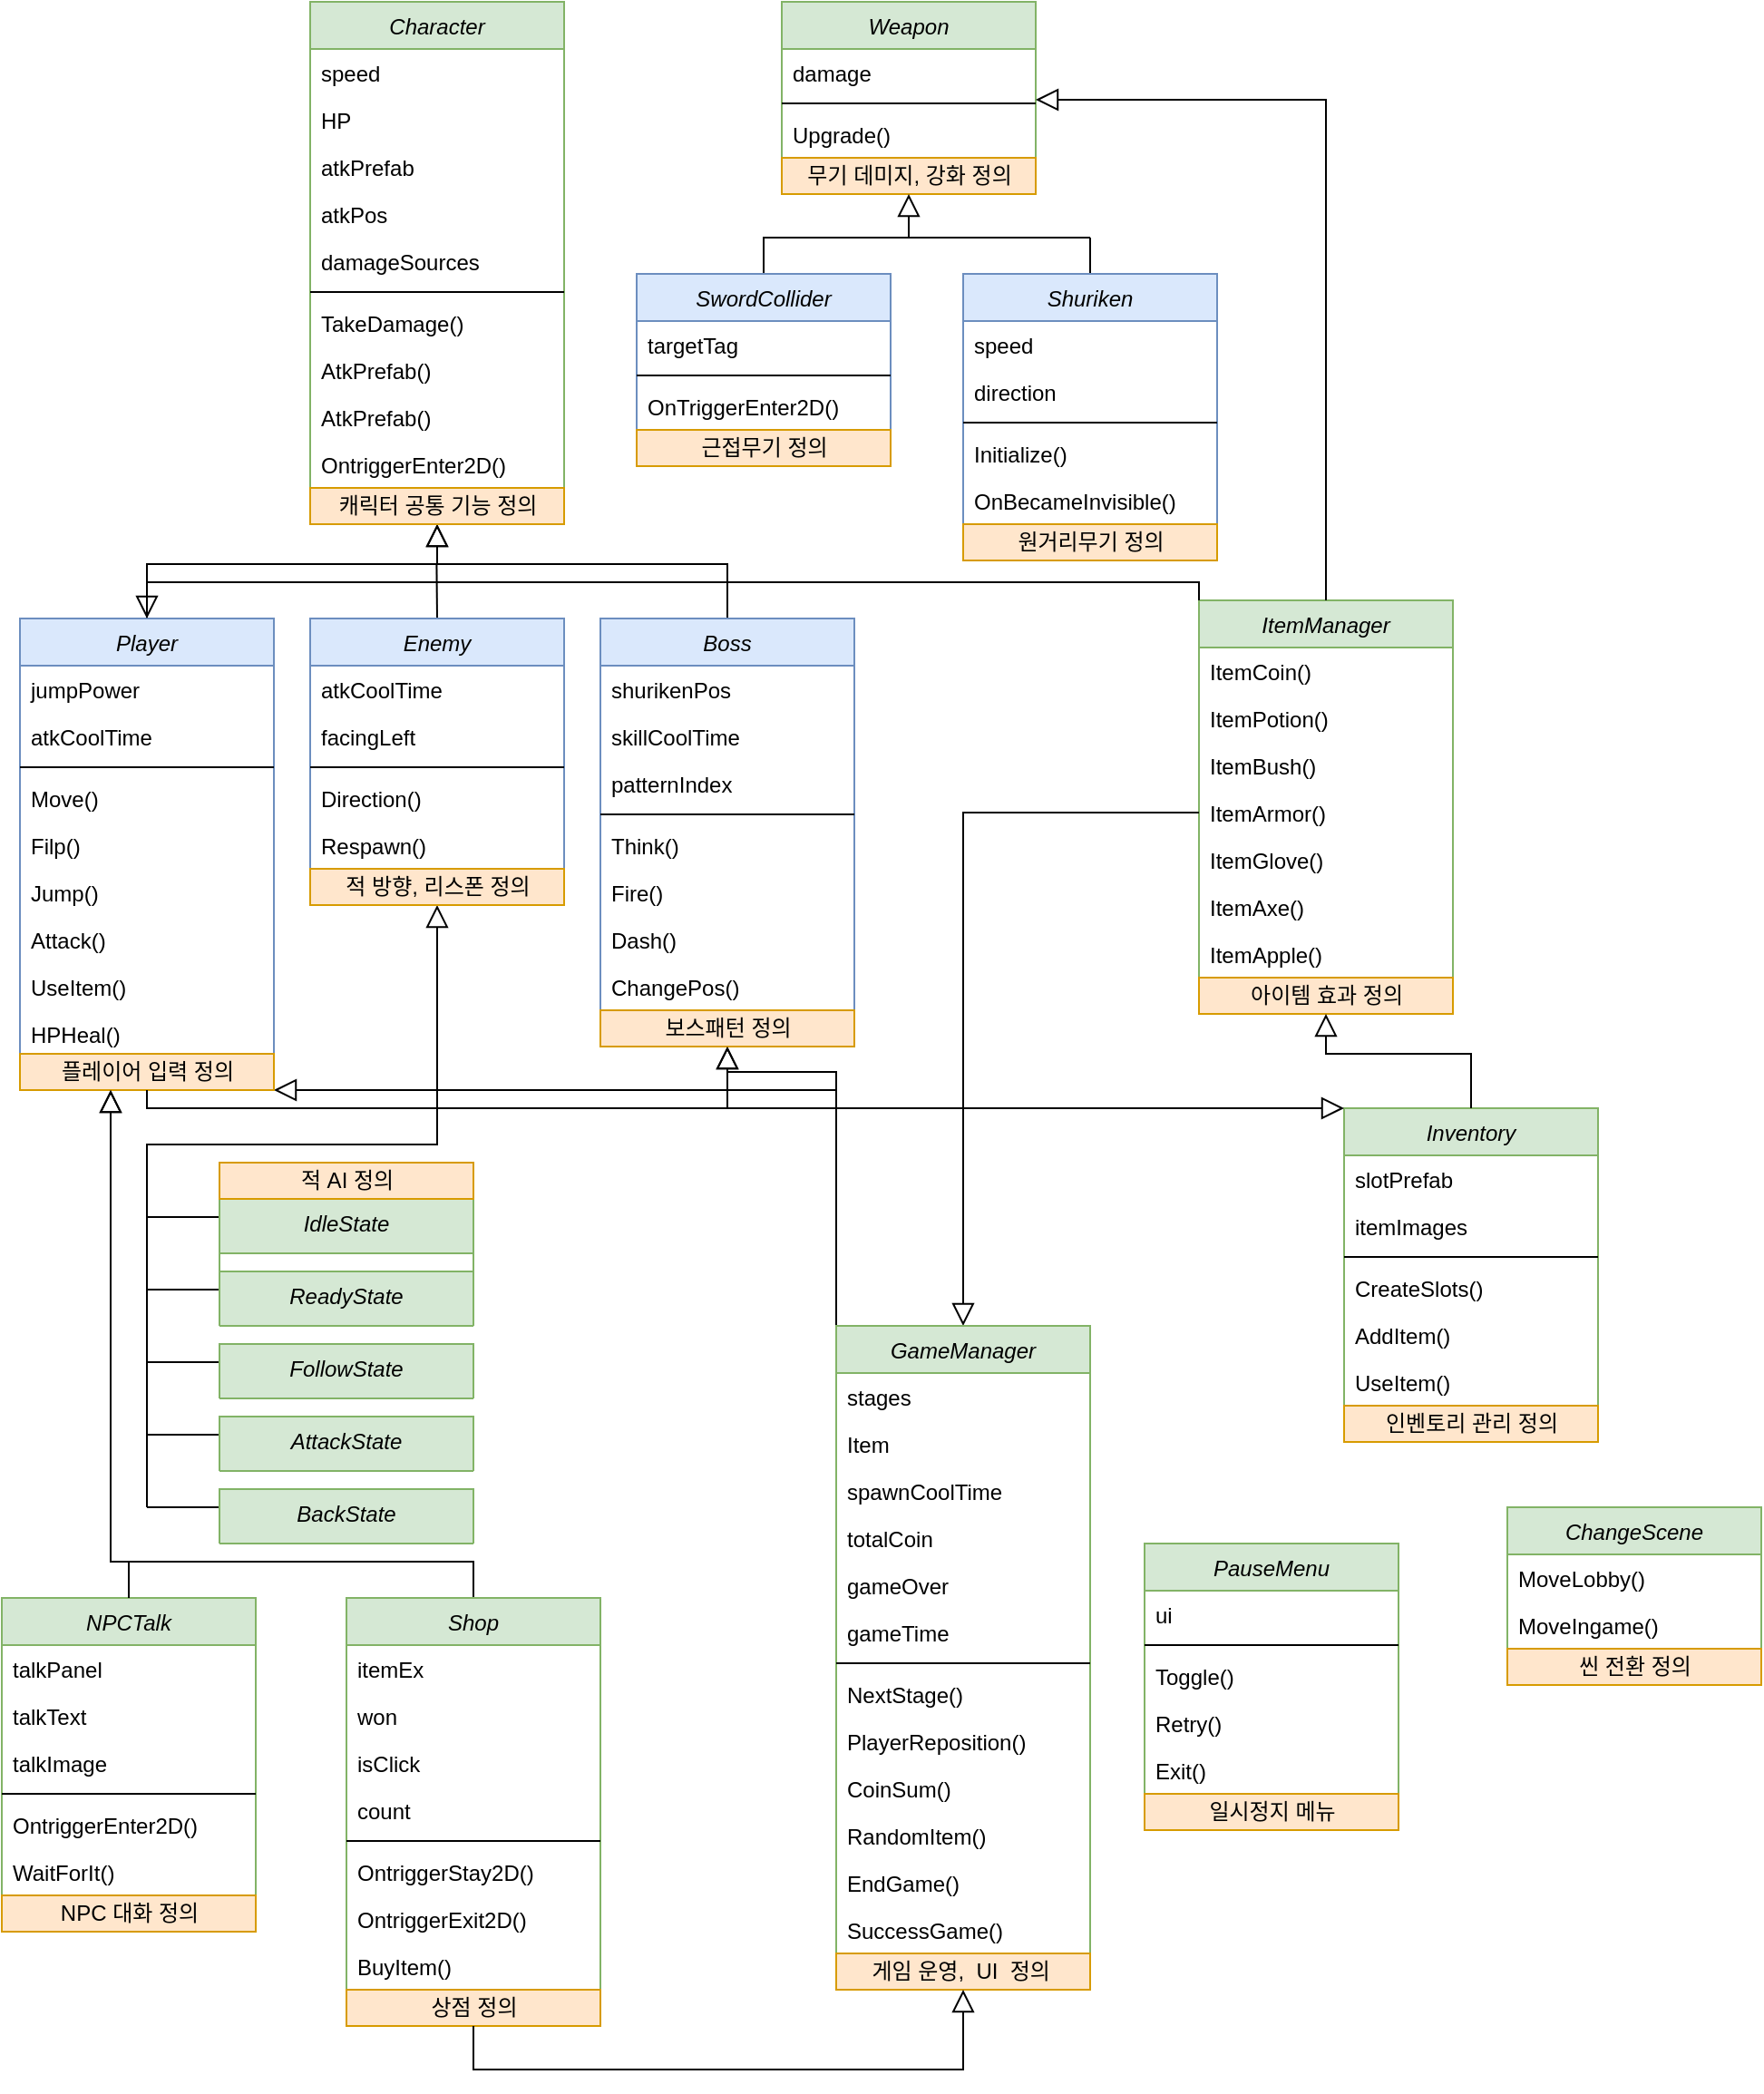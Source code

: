<mxfile version="13.7.5" type="github">
  <diagram id="C5RBs43oDa-KdzZeNtuy" name="Page-1">
    <mxGraphModel dx="1244" dy="904" grid="1" gridSize="10" guides="1" tooltips="1" connect="1" arrows="1" fold="1" page="1" pageScale="1" pageWidth="827" pageHeight="1169" math="0" shadow="0">
      <root>
        <mxCell id="WIyWlLk6GJQsqaUBKTNV-0" />
        <mxCell id="WIyWlLk6GJQsqaUBKTNV-1" parent="WIyWlLk6GJQsqaUBKTNV-0" />
        <mxCell id="zkfFHV4jXpPFQw0GAbJ--12" value="" style="endArrow=block;endSize=10;endFill=0;shadow=0;strokeWidth=1;rounded=0;edgeStyle=elbowEdgeStyle;elbow=vertical;exitX=0.5;exitY=0;exitDx=0;exitDy=0;" parent="WIyWlLk6GJQsqaUBKTNV-1" target="zkfFHV4jXpPFQw0GAbJ--0" edge="1" source="PFJ9T_EB_zuAljZQqSJn-19">
          <mxGeometry width="160" relative="1" as="geometry">
            <mxPoint x="110" y="350" as="sourcePoint" />
            <mxPoint x="200" y="203" as="targetPoint" />
            <Array as="points">
              <mxPoint x="110" y="320" />
              <mxPoint x="120" y="320" />
              <mxPoint x="130" y="320" />
              <mxPoint x="125" y="320" />
              <mxPoint x="125" y="330" />
              <mxPoint x="120" y="320" />
              <mxPoint x="285" y="320" />
              <mxPoint x="285" y="310" />
              <mxPoint x="300" y="320" />
            </Array>
          </mxGeometry>
        </mxCell>
        <mxCell id="zkfFHV4jXpPFQw0GAbJ--16" value="" style="endArrow=block;endSize=10;endFill=0;shadow=0;strokeWidth=1;rounded=0;edgeStyle=elbowEdgeStyle;elbow=vertical;exitX=0.5;exitY=0;exitDx=0;exitDy=0;" parent="WIyWlLk6GJQsqaUBKTNV-1" target="zkfFHV4jXpPFQw0GAbJ--0" edge="1" source="PFJ9T_EB_zuAljZQqSJn-33">
          <mxGeometry width="160" relative="1" as="geometry">
            <mxPoint x="451" y="350" as="sourcePoint" />
            <mxPoint x="310" y="271" as="targetPoint" />
            <Array as="points">
              <mxPoint x="370" y="320" />
              <mxPoint x="430" y="340" />
              <mxPoint x="430" y="310" />
              <mxPoint x="400" y="330" />
              <mxPoint x="450" y="320" />
              <mxPoint x="450" y="320" />
              <mxPoint x="450" y="320" />
              <mxPoint x="460" y="320" />
              <mxPoint x="460" y="320" />
              <mxPoint x="440" y="320" />
              <mxPoint x="440" y="320" />
              <mxPoint x="420" y="320" />
              <mxPoint x="500" y="320" />
              <mxPoint x="500" y="320" />
              <mxPoint x="410" y="320" />
              <mxPoint x="500" y="320" />
              <mxPoint x="470" y="320" />
              <mxPoint x="430" y="320" />
              <mxPoint x="463" y="320" />
            </Array>
          </mxGeometry>
        </mxCell>
        <mxCell id="PFJ9T_EB_zuAljZQqSJn-32" value="" style="endArrow=none;html=1;" parent="WIyWlLk6GJQsqaUBKTNV-1" edge="1">
          <mxGeometry width="50" height="50" relative="1" as="geometry">
            <mxPoint x="280" y="350" as="sourcePoint" />
            <mxPoint x="279.71" y="320" as="targetPoint" />
          </mxGeometry>
        </mxCell>
        <mxCell id="zkfFHV4jXpPFQw0GAbJ--0" value="Character" style="swimlane;fontStyle=2;align=center;verticalAlign=top;childLayout=stackLayout;horizontal=1;startSize=26;horizontalStack=0;resizeParent=1;resizeLast=0;collapsible=1;marginBottom=0;rounded=0;shadow=0;strokeWidth=1;fillColor=#d5e8d4;strokeColor=#82b366;" parent="WIyWlLk6GJQsqaUBKTNV-1" vertex="1">
          <mxGeometry x="210" y="10" width="140" height="288" as="geometry">
            <mxRectangle x="230" y="140" width="160" height="26" as="alternateBounds" />
          </mxGeometry>
        </mxCell>
        <mxCell id="zkfFHV4jXpPFQw0GAbJ--1" value="speed" style="text;align=left;verticalAlign=top;spacingLeft=4;spacingRight=4;overflow=hidden;rotatable=0;points=[[0,0.5],[1,0.5]];portConstraint=eastwest;" parent="zkfFHV4jXpPFQw0GAbJ--0" vertex="1">
          <mxGeometry y="26" width="140" height="26" as="geometry" />
        </mxCell>
        <mxCell id="zkfFHV4jXpPFQw0GAbJ--2" value="HP" style="text;align=left;verticalAlign=top;spacingLeft=4;spacingRight=4;overflow=hidden;rotatable=0;points=[[0,0.5],[1,0.5]];portConstraint=eastwest;rounded=0;shadow=0;html=0;" parent="zkfFHV4jXpPFQw0GAbJ--0" vertex="1">
          <mxGeometry y="52" width="140" height="26" as="geometry" />
        </mxCell>
        <mxCell id="zkfFHV4jXpPFQw0GAbJ--3" value="atkPrefab" style="text;align=left;verticalAlign=top;spacingLeft=4;spacingRight=4;overflow=hidden;rotatable=0;points=[[0,0.5],[1,0.5]];portConstraint=eastwest;rounded=0;shadow=0;html=0;" parent="zkfFHV4jXpPFQw0GAbJ--0" vertex="1">
          <mxGeometry y="78" width="140" height="26" as="geometry" />
        </mxCell>
        <mxCell id="zkfFHV4jXpPFQw0GAbJ--5" value="atkPos&#xa;" style="text;align=left;verticalAlign=top;spacingLeft=4;spacingRight=4;overflow=hidden;rotatable=0;points=[[0,0.5],[1,0.5]];portConstraint=eastwest;" parent="zkfFHV4jXpPFQw0GAbJ--0" vertex="1">
          <mxGeometry y="104" width="140" height="26" as="geometry" />
        </mxCell>
        <mxCell id="PFJ9T_EB_zuAljZQqSJn-1" value="damageSources" style="text;align=left;verticalAlign=top;spacingLeft=4;spacingRight=4;overflow=hidden;rotatable=0;points=[[0,0.5],[1,0.5]];portConstraint=eastwest;" parent="zkfFHV4jXpPFQw0GAbJ--0" vertex="1">
          <mxGeometry y="130" width="140" height="26" as="geometry" />
        </mxCell>
        <mxCell id="zkfFHV4jXpPFQw0GAbJ--4" value="" style="line;html=1;strokeWidth=1;align=left;verticalAlign=middle;spacingTop=-1;spacingLeft=3;spacingRight=3;rotatable=0;labelPosition=right;points=[];portConstraint=eastwest;" parent="zkfFHV4jXpPFQw0GAbJ--0" vertex="1">
          <mxGeometry y="156" width="140" height="8" as="geometry" />
        </mxCell>
        <mxCell id="PFJ9T_EB_zuAljZQqSJn-2" value="TakeDamage()" style="text;align=left;verticalAlign=top;spacingLeft=4;spacingRight=4;overflow=hidden;rotatable=0;points=[[0,0.5],[1,0.5]];portConstraint=eastwest;" parent="zkfFHV4jXpPFQw0GAbJ--0" vertex="1">
          <mxGeometry y="164" width="140" height="26" as="geometry" />
        </mxCell>
        <mxCell id="PFJ9T_EB_zuAljZQqSJn-3" value="AtkPrefab()" style="text;align=left;verticalAlign=top;spacingLeft=4;spacingRight=4;overflow=hidden;rotatable=0;points=[[0,0.5],[1,0.5]];portConstraint=eastwest;" parent="zkfFHV4jXpPFQw0GAbJ--0" vertex="1">
          <mxGeometry y="190" width="140" height="26" as="geometry" />
        </mxCell>
        <mxCell id="PFJ9T_EB_zuAljZQqSJn-5" value="AtkPrefab()" style="text;align=left;verticalAlign=top;spacingLeft=4;spacingRight=4;overflow=hidden;rotatable=0;points=[[0,0.5],[1,0.5]];portConstraint=eastwest;" parent="zkfFHV4jXpPFQw0GAbJ--0" vertex="1">
          <mxGeometry y="216" width="140" height="26" as="geometry" />
        </mxCell>
        <mxCell id="PFJ9T_EB_zuAljZQqSJn-7" value="OntriggerEnter2D()" style="text;align=left;verticalAlign=top;spacingLeft=4;spacingRight=4;overflow=hidden;rotatable=0;points=[[0,0.5],[1,0.5]];portConstraint=eastwest;" parent="zkfFHV4jXpPFQw0GAbJ--0" vertex="1">
          <mxGeometry y="242" width="140" height="26" as="geometry" />
        </mxCell>
        <mxCell id="PFJ9T_EB_zuAljZQqSJn-44" style="edgeStyle=orthogonalEdgeStyle;rounded=0;orthogonalLoop=1;jettySize=auto;html=1;exitX=1;exitY=0.5;exitDx=0;exitDy=0;" parent="zkfFHV4jXpPFQw0GAbJ--0" source="PFJ9T_EB_zuAljZQqSJn-3" target="PFJ9T_EB_zuAljZQqSJn-3" edge="1">
          <mxGeometry relative="1" as="geometry" />
        </mxCell>
        <mxCell id="Ae0I1fN8-EQqlRdqsJgX-0" value="캐릭터 공통 기능 정의" style="text;html=1;align=center;verticalAlign=middle;resizable=0;points=[];autosize=1;fillColor=#ffe6cc;strokeColor=#d79b00;" parent="zkfFHV4jXpPFQw0GAbJ--0" vertex="1">
          <mxGeometry y="268" width="140" height="20" as="geometry" />
        </mxCell>
        <mxCell id="EpKEnyowqx_4jfpYFjVN-1" value="" style="endArrow=block;endSize=10;endFill=0;shadow=0;strokeWidth=1;rounded=0;edgeStyle=elbowEdgeStyle;elbow=vertical;exitX=0.5;exitY=1;exitDx=0;exitDy=0;" parent="WIyWlLk6GJQsqaUBKTNV-1" target="Ae0I1fN8-EQqlRdqsJgX-3" edge="1" source="PFJ9T_EB_zuAljZQqSJn-19">
          <mxGeometry width="160" relative="1" as="geometry">
            <mxPoint x="116" y="612" as="sourcePoint" />
            <mxPoint x="441" y="600" as="targetPoint" />
            <Array as="points">
              <mxPoint x="280" y="620" />
              <mxPoint x="390" y="616" />
              <mxPoint x="390" y="616" />
              <mxPoint x="370" y="616" />
              <mxPoint x="370" y="616" />
              <mxPoint x="350" y="616" />
              <mxPoint x="430" y="616" />
              <mxPoint x="430" y="616" />
              <mxPoint x="340" y="616" />
              <mxPoint x="430" y="616" />
              <mxPoint x="400" y="616" />
              <mxPoint x="360" y="616" />
              <mxPoint x="393" y="616" />
            </Array>
          </mxGeometry>
        </mxCell>
        <mxCell id="EpKEnyowqx_4jfpYFjVN-46" value="" style="endArrow=none;html=1;" parent="WIyWlLk6GJQsqaUBKTNV-1" edge="1">
          <mxGeometry width="50" height="50" relative="1" as="geometry">
            <mxPoint x="120" y="680" as="sourcePoint" />
            <mxPoint x="160" y="680" as="targetPoint" />
          </mxGeometry>
        </mxCell>
        <mxCell id="EpKEnyowqx_4jfpYFjVN-41" value="IdleState" style="swimlane;fontStyle=2;align=center;verticalAlign=top;childLayout=stackLayout;horizontal=1;startSize=30;horizontalStack=0;resizeParent=1;resizeLast=0;collapsible=1;marginBottom=0;rounded=0;shadow=0;strokeWidth=1;fillColor=#d5e8d4;strokeColor=#82b366;" parent="WIyWlLk6GJQsqaUBKTNV-1" vertex="1">
          <mxGeometry x="160" y="670" width="140" height="50" as="geometry">
            <mxRectangle x="230" y="140" width="160" height="26" as="alternateBounds" />
          </mxGeometry>
        </mxCell>
        <mxCell id="EpKEnyowqx_4jfpYFjVN-47" value="" style="endArrow=none;html=1;" parent="WIyWlLk6GJQsqaUBKTNV-1" edge="1">
          <mxGeometry width="50" height="50" relative="1" as="geometry">
            <mxPoint x="120" y="720" as="sourcePoint" />
            <mxPoint x="160" y="720" as="targetPoint" />
          </mxGeometry>
        </mxCell>
        <mxCell id="EpKEnyowqx_4jfpYFjVN-48" value="" style="endArrow=none;html=1;entryX=-0.002;entryY=0.333;entryDx=0;entryDy=0;entryPerimeter=0;" parent="WIyWlLk6GJQsqaUBKTNV-1" target="EpKEnyowqx_4jfpYFjVN-42" edge="1">
          <mxGeometry width="50" height="50" relative="1" as="geometry">
            <mxPoint x="120" y="760" as="sourcePoint" />
            <mxPoint x="160" y="770" as="targetPoint" />
          </mxGeometry>
        </mxCell>
        <mxCell id="EpKEnyowqx_4jfpYFjVN-43" value="ReadyState" style="swimlane;fontStyle=2;align=center;verticalAlign=top;childLayout=stackLayout;horizontal=1;startSize=30;horizontalStack=0;resizeParent=1;resizeLast=0;collapsible=1;marginBottom=0;rounded=0;shadow=0;strokeWidth=1;fillColor=#d5e8d4;strokeColor=#82b366;" parent="WIyWlLk6GJQsqaUBKTNV-1" vertex="1">
          <mxGeometry x="160" y="710" width="140" height="30" as="geometry">
            <mxRectangle x="230" y="140" width="160" height="26" as="alternateBounds" />
          </mxGeometry>
        </mxCell>
        <mxCell id="EpKEnyowqx_4jfpYFjVN-50" value="" style="endArrow=none;html=1;" parent="WIyWlLk6GJQsqaUBKTNV-1" edge="1">
          <mxGeometry width="50" height="50" relative="1" as="geometry">
            <mxPoint x="120" y="800" as="sourcePoint" />
            <mxPoint x="160" y="800" as="targetPoint" />
          </mxGeometry>
        </mxCell>
        <mxCell id="EpKEnyowqx_4jfpYFjVN-51" value="" style="endArrow=none;html=1;" parent="WIyWlLk6GJQsqaUBKTNV-1" edge="1">
          <mxGeometry width="50" height="50" relative="1" as="geometry">
            <mxPoint x="120" y="840" as="sourcePoint" />
            <mxPoint x="160" y="840" as="targetPoint" />
          </mxGeometry>
        </mxCell>
        <mxCell id="EpKEnyowqx_4jfpYFjVN-2" value="Weapon" style="swimlane;fontStyle=2;align=center;verticalAlign=top;childLayout=stackLayout;horizontal=1;startSize=26;horizontalStack=0;resizeParent=1;resizeLast=0;collapsible=1;marginBottom=0;rounded=0;shadow=0;strokeWidth=1;fillColor=#d5e8d4;strokeColor=#82b366;" parent="WIyWlLk6GJQsqaUBKTNV-1" vertex="1">
          <mxGeometry x="470" y="10" width="140" height="106" as="geometry">
            <mxRectangle x="230" y="140" width="160" height="26" as="alternateBounds" />
          </mxGeometry>
        </mxCell>
        <mxCell id="EpKEnyowqx_4jfpYFjVN-3" value="damage" style="text;align=left;verticalAlign=top;spacingLeft=4;spacingRight=4;overflow=hidden;rotatable=0;points=[[0,0.5],[1,0.5]];portConstraint=eastwest;" parent="EpKEnyowqx_4jfpYFjVN-2" vertex="1">
          <mxGeometry y="26" width="140" height="26" as="geometry" />
        </mxCell>
        <mxCell id="EpKEnyowqx_4jfpYFjVN-5" value="" style="line;html=1;strokeWidth=1;align=left;verticalAlign=middle;spacingTop=-1;spacingLeft=3;spacingRight=3;rotatable=0;labelPosition=right;points=[];portConstraint=eastwest;" parent="EpKEnyowqx_4jfpYFjVN-2" vertex="1">
          <mxGeometry y="52" width="140" height="8" as="geometry" />
        </mxCell>
        <mxCell id="EpKEnyowqx_4jfpYFjVN-4" value="Upgrade()" style="text;align=left;verticalAlign=top;spacingLeft=4;spacingRight=4;overflow=hidden;rotatable=0;points=[[0,0.5],[1,0.5]];portConstraint=eastwest;rounded=0;shadow=0;html=0;" parent="EpKEnyowqx_4jfpYFjVN-2" vertex="1">
          <mxGeometry y="60" width="140" height="26" as="geometry" />
        </mxCell>
        <mxCell id="Ae0I1fN8-EQqlRdqsJgX-6" value="무기 데미지, 강화 정의" style="text;html=1;align=center;verticalAlign=middle;resizable=0;points=[];autosize=1;fillColor=#ffe6cc;strokeColor=#d79b00;" parent="EpKEnyowqx_4jfpYFjVN-2" vertex="1">
          <mxGeometry y="86" width="140" height="20" as="geometry" />
        </mxCell>
        <mxCell id="EpKEnyowqx_4jfpYFjVN-36" value="AttackState" style="swimlane;fontStyle=2;align=center;verticalAlign=top;childLayout=stackLayout;horizontal=1;startSize=30;horizontalStack=0;resizeParent=1;resizeLast=0;collapsible=1;marginBottom=0;rounded=0;shadow=0;strokeWidth=1;fillColor=#d5e8d4;strokeColor=#82b366;" parent="WIyWlLk6GJQsqaUBKTNV-1" vertex="1">
          <mxGeometry x="160" y="790" width="140" height="30" as="geometry">
            <mxRectangle x="230" y="140" width="160" height="26" as="alternateBounds" />
          </mxGeometry>
        </mxCell>
        <mxCell id="EpKEnyowqx_4jfpYFjVN-42" value="FollowState" style="swimlane;fontStyle=2;align=center;verticalAlign=top;childLayout=stackLayout;horizontal=1;startSize=30;horizontalStack=0;resizeParent=1;resizeLast=0;collapsible=1;marginBottom=0;rounded=0;shadow=0;strokeWidth=1;fillColor=#d5e8d4;strokeColor=#82b366;" parent="WIyWlLk6GJQsqaUBKTNV-1" vertex="1">
          <mxGeometry x="160" y="750" width="140" height="30" as="geometry">
            <mxRectangle x="230" y="140" width="160" height="26" as="alternateBounds" />
          </mxGeometry>
        </mxCell>
        <mxCell id="EpKEnyowqx_4jfpYFjVN-40" value="BackState" style="swimlane;fontStyle=2;align=center;verticalAlign=top;childLayout=stackLayout;horizontal=1;startSize=30;horizontalStack=0;resizeParent=1;resizeLast=0;collapsible=1;marginBottom=0;rounded=0;shadow=0;strokeWidth=1;fillColor=#d5e8d4;strokeColor=#82b366;" parent="WIyWlLk6GJQsqaUBKTNV-1" vertex="1">
          <mxGeometry x="160" y="830" width="140" height="30" as="geometry">
            <mxRectangle x="230" y="140" width="160" height="26" as="alternateBounds" />
          </mxGeometry>
        </mxCell>
        <mxCell id="EpKEnyowqx_4jfpYFjVN-53" value="" style="endArrow=block;endSize=10;endFill=0;shadow=0;strokeWidth=1;rounded=0;edgeStyle=elbowEdgeStyle;elbow=vertical;exitX=0;exitY=0.75;exitDx=0;exitDy=0;entryX=1;entryY=1;entryDx=0;entryDy=0;exitPerimeter=0;" parent="WIyWlLk6GJQsqaUBKTNV-1" source="EpKEnyowqx_4jfpYFjVN-27" edge="1" target="PFJ9T_EB_zuAljZQqSJn-19">
          <mxGeometry width="160" relative="1" as="geometry">
            <mxPoint x="180.0" y="327" as="sourcePoint" />
            <mxPoint x="200" y="560" as="targetPoint" />
            <Array as="points">
              <mxPoint x="380" y="610" />
              <mxPoint x="120" y="310" />
              <mxPoint x="120" y="320" />
              <mxPoint x="340.98" y="344" />
              <mxPoint x="450.98" y="340" />
              <mxPoint x="450.98" y="340" />
              <mxPoint x="430.98" y="340" />
              <mxPoint x="430.98" y="340" />
              <mxPoint x="410.98" y="340" />
              <mxPoint x="490.98" y="340" />
              <mxPoint x="490.98" y="340" />
              <mxPoint x="400.98" y="340" />
              <mxPoint x="490.98" y="340" />
              <mxPoint x="460.98" y="340" />
              <mxPoint x="420.98" y="340" />
              <mxPoint x="453.98" y="340" />
            </Array>
          </mxGeometry>
        </mxCell>
        <mxCell id="EpKEnyowqx_4jfpYFjVN-57" value="" style="endArrow=block;endSize=10;endFill=0;shadow=0;strokeWidth=1;rounded=0;edgeStyle=elbowEdgeStyle;elbow=vertical;exitX=0.5;exitY=0;exitDx=0;exitDy=0;" parent="WIyWlLk6GJQsqaUBKTNV-1" source="EpKEnyowqx_4jfpYFjVN-11" edge="1" target="Ae0I1fN8-EQqlRdqsJgX-6">
          <mxGeometry width="160" relative="1" as="geometry">
            <mxPoint x="460" y="150" as="sourcePoint" />
            <mxPoint x="539" y="126" as="targetPoint" />
            <Array as="points">
              <mxPoint x="540" y="140" />
              <mxPoint x="500" y="140" />
              <mxPoint x="480" y="130" />
              <mxPoint x="539" y="150" />
              <mxPoint x="500" y="150" />
              <mxPoint x="380" y="136" />
              <mxPoint x="390" y="136" />
              <mxPoint x="385" y="136" />
              <mxPoint x="385" y="146" />
              <mxPoint x="380" y="136" />
              <mxPoint x="545" y="136" />
              <mxPoint x="545" y="126" />
              <mxPoint x="560" y="136" />
            </Array>
          </mxGeometry>
        </mxCell>
        <mxCell id="EpKEnyowqx_4jfpYFjVN-59" value="" style="endArrow=none;html=1;" parent="WIyWlLk6GJQsqaUBKTNV-1" edge="1">
          <mxGeometry width="50" height="50" relative="1" as="geometry">
            <mxPoint x="540" y="140" as="sourcePoint" />
            <mxPoint x="640" y="140" as="targetPoint" />
          </mxGeometry>
        </mxCell>
        <mxCell id="EpKEnyowqx_4jfpYFjVN-62" value="" style="endArrow=none;html=1;" parent="WIyWlLk6GJQsqaUBKTNV-1" edge="1">
          <mxGeometry width="50" height="50" relative="1" as="geometry">
            <mxPoint x="640" y="160" as="sourcePoint" />
            <mxPoint x="640" y="140" as="targetPoint" />
          </mxGeometry>
        </mxCell>
        <mxCell id="Ae0I1fN8-EQqlRdqsJgX-4" value="적 AI 정의" style="text;html=1;align=center;verticalAlign=middle;resizable=0;points=[];autosize=1;fillColor=#ffe6cc;strokeColor=#d79b00;" parent="WIyWlLk6GJQsqaUBKTNV-1" vertex="1">
          <mxGeometry x="160" y="650" width="140" height="20" as="geometry" />
        </mxCell>
        <mxCell id="EpKEnyowqx_4jfpYFjVN-45" value="" style="endArrow=block;endSize=10;endFill=0;shadow=0;strokeWidth=1;rounded=0;edgeStyle=elbowEdgeStyle;elbow=vertical;" parent="WIyWlLk6GJQsqaUBKTNV-1" target="Ae0I1fN8-EQqlRdqsJgX-2" edge="1">
          <mxGeometry width="160" relative="1" as="geometry">
            <mxPoint x="120" y="840" as="sourcePoint" />
            <mxPoint x="280" y="520" as="targetPoint" />
            <Array as="points">
              <mxPoint x="280" y="640" />
              <mxPoint x="440" y="538" />
              <mxPoint x="440" y="538" />
              <mxPoint x="420" y="538" />
              <mxPoint x="500" y="538" />
              <mxPoint x="500" y="538" />
              <mxPoint x="410" y="538" />
              <mxPoint x="500" y="538" />
              <mxPoint x="470" y="538" />
              <mxPoint x="430" y="538" />
              <mxPoint x="463" y="538" />
            </Array>
          </mxGeometry>
        </mxCell>
        <mxCell id="PFJ9T_EB_zuAljZQqSJn-19" value="Player" style="swimlane;fontStyle=2;align=center;verticalAlign=top;childLayout=stackLayout;horizontal=1;startSize=26;horizontalStack=0;resizeParent=1;resizeLast=0;collapsible=1;marginBottom=0;rounded=0;shadow=0;strokeWidth=1;fillColor=#dae8fc;strokeColor=#6c8ebf;" parent="WIyWlLk6GJQsqaUBKTNV-1" vertex="1">
          <mxGeometry x="50" y="350" width="140" height="260" as="geometry">
            <mxRectangle x="230" y="140" width="160" height="26" as="alternateBounds" />
          </mxGeometry>
        </mxCell>
        <mxCell id="PFJ9T_EB_zuAljZQqSJn-20" value="jumpPower" style="text;align=left;verticalAlign=top;spacingLeft=4;spacingRight=4;overflow=hidden;rotatable=0;points=[[0,0.5],[1,0.5]];portConstraint=eastwest;" parent="PFJ9T_EB_zuAljZQqSJn-19" vertex="1">
          <mxGeometry y="26" width="140" height="26" as="geometry" />
        </mxCell>
        <mxCell id="PFJ9T_EB_zuAljZQqSJn-21" value="atkCoolTime" style="text;align=left;verticalAlign=top;spacingLeft=4;spacingRight=4;overflow=hidden;rotatable=0;points=[[0,0.5],[1,0.5]];portConstraint=eastwest;rounded=0;shadow=0;html=0;" parent="PFJ9T_EB_zuAljZQqSJn-19" vertex="1">
          <mxGeometry y="52" width="140" height="26" as="geometry" />
        </mxCell>
        <mxCell id="PFJ9T_EB_zuAljZQqSJn-22" value="" style="line;html=1;strokeWidth=1;align=left;verticalAlign=middle;spacingTop=-1;spacingLeft=3;spacingRight=3;rotatable=0;labelPosition=right;points=[];portConstraint=eastwest;" parent="PFJ9T_EB_zuAljZQqSJn-19" vertex="1">
          <mxGeometry y="78" width="140" height="8" as="geometry" />
        </mxCell>
        <mxCell id="PFJ9T_EB_zuAljZQqSJn-23" value="Move()" style="text;align=left;verticalAlign=top;spacingLeft=4;spacingRight=4;overflow=hidden;rotatable=0;points=[[0,0.5],[1,0.5]];portConstraint=eastwest;" parent="PFJ9T_EB_zuAljZQqSJn-19" vertex="1">
          <mxGeometry y="86" width="140" height="26" as="geometry" />
        </mxCell>
        <mxCell id="PFJ9T_EB_zuAljZQqSJn-24" value="Filp()" style="text;align=left;verticalAlign=top;spacingLeft=4;spacingRight=4;overflow=hidden;rotatable=0;points=[[0,0.5],[1,0.5]];portConstraint=eastwest;" parent="PFJ9T_EB_zuAljZQqSJn-19" vertex="1">
          <mxGeometry y="112" width="140" height="26" as="geometry" />
        </mxCell>
        <mxCell id="PFJ9T_EB_zuAljZQqSJn-25" value="Jump()" style="text;align=left;verticalAlign=top;spacingLeft=4;spacingRight=4;overflow=hidden;rotatable=0;points=[[0,0.5],[1,0.5]];portConstraint=eastwest;" parent="PFJ9T_EB_zuAljZQqSJn-19" vertex="1">
          <mxGeometry y="138" width="140" height="26" as="geometry" />
        </mxCell>
        <mxCell id="PFJ9T_EB_zuAljZQqSJn-26" value="Attack()" style="text;align=left;verticalAlign=top;spacingLeft=4;spacingRight=4;overflow=hidden;rotatable=0;points=[[0,0.5],[1,0.5]];portConstraint=eastwest;" parent="PFJ9T_EB_zuAljZQqSJn-19" vertex="1">
          <mxGeometry y="164" width="140" height="26" as="geometry" />
        </mxCell>
        <mxCell id="PFJ9T_EB_zuAljZQqSJn-27" value="UseItem()" style="text;align=left;verticalAlign=top;spacingLeft=4;spacingRight=4;overflow=hidden;rotatable=0;points=[[0,0.5],[1,0.5]];portConstraint=eastwest;" parent="PFJ9T_EB_zuAljZQqSJn-19" vertex="1">
          <mxGeometry y="190" width="140" height="26" as="geometry" />
        </mxCell>
        <mxCell id="PFJ9T_EB_zuAljZQqSJn-28" value="HPHeal()" style="text;align=left;verticalAlign=top;spacingLeft=4;spacingRight=4;overflow=hidden;rotatable=0;points=[[0,0.5],[1,0.5]];portConstraint=eastwest;" parent="PFJ9T_EB_zuAljZQqSJn-19" vertex="1">
          <mxGeometry y="216" width="140" height="24" as="geometry" />
        </mxCell>
        <mxCell id="Ae0I1fN8-EQqlRdqsJgX-1" value="플레이어 입력 정의" style="text;html=1;align=center;verticalAlign=middle;resizable=0;points=[];autosize=1;fillColor=#ffe6cc;strokeColor=#d79b00;" parent="PFJ9T_EB_zuAljZQqSJn-19" vertex="1">
          <mxGeometry y="240" width="140" height="20" as="geometry" />
        </mxCell>
        <mxCell id="PFJ9T_EB_zuAljZQqSJn-8" value="Enemy" style="swimlane;fontStyle=2;align=center;verticalAlign=top;childLayout=stackLayout;horizontal=1;startSize=26;horizontalStack=0;resizeParent=1;resizeLast=0;collapsible=1;marginBottom=0;rounded=0;shadow=0;strokeWidth=1;fillColor=#dae8fc;strokeColor=#6c8ebf;" parent="WIyWlLk6GJQsqaUBKTNV-1" vertex="1">
          <mxGeometry x="210" y="350" width="140" height="158" as="geometry">
            <mxRectangle x="230" y="140" width="160" height="26" as="alternateBounds" />
          </mxGeometry>
        </mxCell>
        <mxCell id="PFJ9T_EB_zuAljZQqSJn-9" value="atkCoolTime" style="text;align=left;verticalAlign=top;spacingLeft=4;spacingRight=4;overflow=hidden;rotatable=0;points=[[0,0.5],[1,0.5]];portConstraint=eastwest;" parent="PFJ9T_EB_zuAljZQqSJn-8" vertex="1">
          <mxGeometry y="26" width="140" height="26" as="geometry" />
        </mxCell>
        <mxCell id="PFJ9T_EB_zuAljZQqSJn-10" value="facingLeft" style="text;align=left;verticalAlign=top;spacingLeft=4;spacingRight=4;overflow=hidden;rotatable=0;points=[[0,0.5],[1,0.5]];portConstraint=eastwest;rounded=0;shadow=0;html=0;" parent="PFJ9T_EB_zuAljZQqSJn-8" vertex="1">
          <mxGeometry y="52" width="140" height="26" as="geometry" />
        </mxCell>
        <mxCell id="PFJ9T_EB_zuAljZQqSJn-14" value="" style="line;html=1;strokeWidth=1;align=left;verticalAlign=middle;spacingTop=-1;spacingLeft=3;spacingRight=3;rotatable=0;labelPosition=right;points=[];portConstraint=eastwest;" parent="PFJ9T_EB_zuAljZQqSJn-8" vertex="1">
          <mxGeometry y="78" width="140" height="8" as="geometry" />
        </mxCell>
        <mxCell id="PFJ9T_EB_zuAljZQqSJn-12" value="Direction()" style="text;align=left;verticalAlign=top;spacingLeft=4;spacingRight=4;overflow=hidden;rotatable=0;points=[[0,0.5],[1,0.5]];portConstraint=eastwest;" parent="PFJ9T_EB_zuAljZQqSJn-8" vertex="1">
          <mxGeometry y="86" width="140" height="26" as="geometry" />
        </mxCell>
        <mxCell id="PFJ9T_EB_zuAljZQqSJn-13" value="Respawn()" style="text;align=left;verticalAlign=top;spacingLeft=4;spacingRight=4;overflow=hidden;rotatable=0;points=[[0,0.5],[1,0.5]];portConstraint=eastwest;" parent="PFJ9T_EB_zuAljZQqSJn-8" vertex="1">
          <mxGeometry y="112" width="140" height="26" as="geometry" />
        </mxCell>
        <mxCell id="Ae0I1fN8-EQqlRdqsJgX-2" value="적 방향, 리스폰 정의" style="text;html=1;align=center;verticalAlign=middle;resizable=0;points=[];autosize=1;fillColor=#ffe6cc;strokeColor=#d79b00;" parent="PFJ9T_EB_zuAljZQqSJn-8" vertex="1">
          <mxGeometry y="138" width="140" height="20" as="geometry" />
        </mxCell>
        <mxCell id="PFJ9T_EB_zuAljZQqSJn-33" value="Boss" style="swimlane;fontStyle=2;align=center;verticalAlign=top;childLayout=stackLayout;horizontal=1;startSize=26;horizontalStack=0;resizeParent=1;resizeLast=0;collapsible=1;marginBottom=0;rounded=0;shadow=0;strokeWidth=1;fillColor=#dae8fc;strokeColor=#6c8ebf;" parent="WIyWlLk6GJQsqaUBKTNV-1" vertex="1">
          <mxGeometry x="370" y="350" width="140" height="236" as="geometry">
            <mxRectangle x="230" y="140" width="160" height="26" as="alternateBounds" />
          </mxGeometry>
        </mxCell>
        <mxCell id="PFJ9T_EB_zuAljZQqSJn-34" value="shurikenPos" style="text;align=left;verticalAlign=top;spacingLeft=4;spacingRight=4;overflow=hidden;rotatable=0;points=[[0,0.5],[1,0.5]];portConstraint=eastwest;" parent="PFJ9T_EB_zuAljZQqSJn-33" vertex="1">
          <mxGeometry y="26" width="140" height="26" as="geometry" />
        </mxCell>
        <mxCell id="PFJ9T_EB_zuAljZQqSJn-35" value="skillCoolTime" style="text;align=left;verticalAlign=top;spacingLeft=4;spacingRight=4;overflow=hidden;rotatable=0;points=[[0,0.5],[1,0.5]];portConstraint=eastwest;rounded=0;shadow=0;html=0;" parent="PFJ9T_EB_zuAljZQqSJn-33" vertex="1">
          <mxGeometry y="52" width="140" height="26" as="geometry" />
        </mxCell>
        <mxCell id="PFJ9T_EB_zuAljZQqSJn-37" value="patternIndex" style="text;align=left;verticalAlign=top;spacingLeft=4;spacingRight=4;overflow=hidden;rotatable=0;points=[[0,0.5],[1,0.5]];portConstraint=eastwest;" parent="PFJ9T_EB_zuAljZQqSJn-33" vertex="1">
          <mxGeometry y="78" width="140" height="26" as="geometry" />
        </mxCell>
        <mxCell id="PFJ9T_EB_zuAljZQqSJn-36" value="" style="line;html=1;strokeWidth=1;align=left;verticalAlign=middle;spacingTop=-1;spacingLeft=3;spacingRight=3;rotatable=0;labelPosition=right;points=[];portConstraint=eastwest;" parent="PFJ9T_EB_zuAljZQqSJn-33" vertex="1">
          <mxGeometry y="104" width="140" height="8" as="geometry" />
        </mxCell>
        <mxCell id="PFJ9T_EB_zuAljZQqSJn-38" value="Think()" style="text;align=left;verticalAlign=top;spacingLeft=4;spacingRight=4;overflow=hidden;rotatable=0;points=[[0,0.5],[1,0.5]];portConstraint=eastwest;" parent="PFJ9T_EB_zuAljZQqSJn-33" vertex="1">
          <mxGeometry y="112" width="140" height="26" as="geometry" />
        </mxCell>
        <mxCell id="PFJ9T_EB_zuAljZQqSJn-39" value="Fire()" style="text;align=left;verticalAlign=top;spacingLeft=4;spacingRight=4;overflow=hidden;rotatable=0;points=[[0,0.5],[1,0.5]];portConstraint=eastwest;" parent="PFJ9T_EB_zuAljZQqSJn-33" vertex="1">
          <mxGeometry y="138" width="140" height="26" as="geometry" />
        </mxCell>
        <mxCell id="PFJ9T_EB_zuAljZQqSJn-40" value="Dash()" style="text;align=left;verticalAlign=top;spacingLeft=4;spacingRight=4;overflow=hidden;rotatable=0;points=[[0,0.5],[1,0.5]];portConstraint=eastwest;" parent="PFJ9T_EB_zuAljZQqSJn-33" vertex="1">
          <mxGeometry y="164" width="140" height="26" as="geometry" />
        </mxCell>
        <mxCell id="PFJ9T_EB_zuAljZQqSJn-41" value="ChangePos()" style="text;align=left;verticalAlign=top;spacingLeft=4;spacingRight=4;overflow=hidden;rotatable=0;points=[[0,0.5],[1,0.5]];portConstraint=eastwest;" parent="PFJ9T_EB_zuAljZQqSJn-33" vertex="1">
          <mxGeometry y="190" width="140" height="26" as="geometry" />
        </mxCell>
        <mxCell id="Ae0I1fN8-EQqlRdqsJgX-3" value="보스패턴 정의" style="text;html=1;align=center;verticalAlign=middle;resizable=0;points=[];autosize=1;fillColor=#ffe6cc;strokeColor=#d79b00;" parent="PFJ9T_EB_zuAljZQqSJn-33" vertex="1">
          <mxGeometry y="216" width="140" height="20" as="geometry" />
        </mxCell>
        <mxCell id="EpKEnyowqx_4jfpYFjVN-15" value="Shuriken" style="swimlane;fontStyle=2;align=center;verticalAlign=top;childLayout=stackLayout;horizontal=1;startSize=26;horizontalStack=0;resizeParent=1;resizeLast=0;collapsible=1;marginBottom=0;rounded=0;shadow=0;strokeWidth=1;fillColor=#dae8fc;strokeColor=#6c8ebf;" parent="WIyWlLk6GJQsqaUBKTNV-1" vertex="1">
          <mxGeometry x="570" y="160" width="140" height="158" as="geometry">
            <mxRectangle x="230" y="140" width="160" height="26" as="alternateBounds" />
          </mxGeometry>
        </mxCell>
        <mxCell id="EpKEnyowqx_4jfpYFjVN-16" value="speed" style="text;align=left;verticalAlign=top;spacingLeft=4;spacingRight=4;overflow=hidden;rotatable=0;points=[[0,0.5],[1,0.5]];portConstraint=eastwest;" parent="EpKEnyowqx_4jfpYFjVN-15" vertex="1">
          <mxGeometry y="26" width="140" height="26" as="geometry" />
        </mxCell>
        <mxCell id="EpKEnyowqx_4jfpYFjVN-17" value="direction" style="text;align=left;verticalAlign=top;spacingLeft=4;spacingRight=4;overflow=hidden;rotatable=0;points=[[0,0.5],[1,0.5]];portConstraint=eastwest;rounded=0;shadow=0;html=0;" parent="EpKEnyowqx_4jfpYFjVN-15" vertex="1">
          <mxGeometry y="52" width="140" height="26" as="geometry" />
        </mxCell>
        <mxCell id="EpKEnyowqx_4jfpYFjVN-18" value="" style="line;html=1;strokeWidth=1;align=left;verticalAlign=middle;spacingTop=-1;spacingLeft=3;spacingRight=3;rotatable=0;labelPosition=right;points=[];portConstraint=eastwest;" parent="EpKEnyowqx_4jfpYFjVN-15" vertex="1">
          <mxGeometry y="78" width="140" height="8" as="geometry" />
        </mxCell>
        <mxCell id="EpKEnyowqx_4jfpYFjVN-19" value="Initialize()" style="text;align=left;verticalAlign=top;spacingLeft=4;spacingRight=4;overflow=hidden;rotatable=0;points=[[0,0.5],[1,0.5]];portConstraint=eastwest;" parent="EpKEnyowqx_4jfpYFjVN-15" vertex="1">
          <mxGeometry y="86" width="140" height="26" as="geometry" />
        </mxCell>
        <mxCell id="EpKEnyowqx_4jfpYFjVN-20" value="OnBecameInvisible()" style="text;align=left;verticalAlign=top;spacingLeft=4;spacingRight=4;overflow=hidden;rotatable=0;points=[[0,0.5],[1,0.5]];portConstraint=eastwest;" parent="EpKEnyowqx_4jfpYFjVN-15" vertex="1">
          <mxGeometry y="112" width="140" height="26" as="geometry" />
        </mxCell>
        <mxCell id="Ae0I1fN8-EQqlRdqsJgX-8" value="원거리무기 정의" style="text;html=1;align=center;verticalAlign=middle;resizable=0;points=[];autosize=1;fillColor=#ffe6cc;strokeColor=#d79b00;" parent="EpKEnyowqx_4jfpYFjVN-15" vertex="1">
          <mxGeometry y="138" width="140" height="20" as="geometry" />
        </mxCell>
        <mxCell id="EpKEnyowqx_4jfpYFjVN-11" value="SwordCollider" style="swimlane;fontStyle=2;align=center;verticalAlign=top;childLayout=stackLayout;horizontal=1;startSize=26;horizontalStack=0;resizeParent=1;resizeLast=0;collapsible=1;marginBottom=0;rounded=0;shadow=0;strokeWidth=1;fillColor=#dae8fc;strokeColor=#6c8ebf;" parent="WIyWlLk6GJQsqaUBKTNV-1" vertex="1">
          <mxGeometry x="390" y="160" width="140" height="106" as="geometry">
            <mxRectangle x="230" y="140" width="160" height="26" as="alternateBounds" />
          </mxGeometry>
        </mxCell>
        <mxCell id="EpKEnyowqx_4jfpYFjVN-12" value="targetTag" style="text;align=left;verticalAlign=top;spacingLeft=4;spacingRight=4;overflow=hidden;rotatable=0;points=[[0,0.5],[1,0.5]];portConstraint=eastwest;" parent="EpKEnyowqx_4jfpYFjVN-11" vertex="1">
          <mxGeometry y="26" width="140" height="26" as="geometry" />
        </mxCell>
        <mxCell id="EpKEnyowqx_4jfpYFjVN-13" value="" style="line;html=1;strokeWidth=1;align=left;verticalAlign=middle;spacingTop=-1;spacingLeft=3;spacingRight=3;rotatable=0;labelPosition=right;points=[];portConstraint=eastwest;" parent="EpKEnyowqx_4jfpYFjVN-11" vertex="1">
          <mxGeometry y="52" width="140" height="8" as="geometry" />
        </mxCell>
        <mxCell id="EpKEnyowqx_4jfpYFjVN-14" value="OnTriggerEnter2D()" style="text;align=left;verticalAlign=top;spacingLeft=4;spacingRight=4;overflow=hidden;rotatable=0;points=[[0,0.5],[1,0.5]];portConstraint=eastwest;rounded=0;shadow=0;html=0;" parent="EpKEnyowqx_4jfpYFjVN-11" vertex="1">
          <mxGeometry y="60" width="140" height="26" as="geometry" />
        </mxCell>
        <mxCell id="Ae0I1fN8-EQqlRdqsJgX-7" value="근접무기 정의" style="text;html=1;align=center;verticalAlign=middle;resizable=0;points=[];autosize=1;fillColor=#ffe6cc;strokeColor=#d79b00;" parent="EpKEnyowqx_4jfpYFjVN-11" vertex="1">
          <mxGeometry y="86" width="140" height="20" as="geometry" />
        </mxCell>
        <mxCell id="EpKEnyowqx_4jfpYFjVN-55" value="" style="endArrow=block;endSize=10;endFill=0;shadow=0;strokeWidth=1;rounded=0;edgeStyle=elbowEdgeStyle;elbow=vertical;entryX=0.5;entryY=1;entryDx=0;entryDy=0;" parent="WIyWlLk6GJQsqaUBKTNV-1" edge="1" target="PFJ9T_EB_zuAljZQqSJn-33">
          <mxGeometry width="160" relative="1" as="geometry">
            <mxPoint x="500" y="610" as="sourcePoint" />
            <mxPoint x="530" y="573.5" as="targetPoint" />
            <Array as="points">
              <mxPoint x="490" y="600" />
              <mxPoint x="569" y="572.5" />
              <mxPoint x="509" y="562.5" />
              <mxPoint x="549" y="552.5" />
              <mxPoint x="549" y="552.5" />
              <mxPoint x="539" y="552.5" />
              <mxPoint x="629.98" y="629.5" />
              <mxPoint x="629.98" y="629.5" />
              <mxPoint x="609.98" y="629.5" />
              <mxPoint x="609.98" y="629.5" />
              <mxPoint x="589.98" y="629.5" />
              <mxPoint x="669.98" y="629.5" />
              <mxPoint x="669.98" y="629.5" />
              <mxPoint x="579.98" y="629.5" />
              <mxPoint x="669.98" y="629.5" />
              <mxPoint x="639.98" y="629.5" />
              <mxPoint x="599.98" y="629.5" />
              <mxPoint x="632.98" y="629.5" />
            </Array>
          </mxGeometry>
        </mxCell>
        <mxCell id="Kv9x4f9xWcd1GHEYDb2G-3" value="ItemManager" style="swimlane;fontStyle=2;align=center;verticalAlign=top;childLayout=stackLayout;horizontal=1;startSize=26;horizontalStack=0;resizeParent=1;resizeLast=0;collapsible=1;marginBottom=0;rounded=0;shadow=0;strokeWidth=1;fillColor=#d5e8d4;strokeColor=#82b366;" vertex="1" parent="WIyWlLk6GJQsqaUBKTNV-1">
          <mxGeometry x="700" y="340" width="140" height="228" as="geometry">
            <mxRectangle x="700" y="350" width="160" height="26" as="alternateBounds" />
          </mxGeometry>
        </mxCell>
        <mxCell id="Kv9x4f9xWcd1GHEYDb2G-4" value="ItemCoin()" style="text;align=left;verticalAlign=top;spacingLeft=4;spacingRight=4;overflow=hidden;rotatable=0;points=[[0,0.5],[1,0.5]];portConstraint=eastwest;" vertex="1" parent="Kv9x4f9xWcd1GHEYDb2G-3">
          <mxGeometry y="26" width="140" height="26" as="geometry" />
        </mxCell>
        <mxCell id="Kv9x4f9xWcd1GHEYDb2G-5" value="ItemPotion()" style="text;align=left;verticalAlign=top;spacingLeft=4;spacingRight=4;overflow=hidden;rotatable=0;points=[[0,0.5],[1,0.5]];portConstraint=eastwest;rounded=0;shadow=0;html=0;" vertex="1" parent="Kv9x4f9xWcd1GHEYDb2G-3">
          <mxGeometry y="52" width="140" height="26" as="geometry" />
        </mxCell>
        <mxCell id="Kv9x4f9xWcd1GHEYDb2G-6" value="ItemBush()" style="text;align=left;verticalAlign=top;spacingLeft=4;spacingRight=4;overflow=hidden;rotatable=0;points=[[0,0.5],[1,0.5]];portConstraint=eastwest;rounded=0;shadow=0;html=0;" vertex="1" parent="Kv9x4f9xWcd1GHEYDb2G-3">
          <mxGeometry y="78" width="140" height="26" as="geometry" />
        </mxCell>
        <mxCell id="Kv9x4f9xWcd1GHEYDb2G-7" value="ItemArmor()" style="text;align=left;verticalAlign=top;spacingLeft=4;spacingRight=4;overflow=hidden;rotatable=0;points=[[0,0.5],[1,0.5]];portConstraint=eastwest;" vertex="1" parent="Kv9x4f9xWcd1GHEYDb2G-3">
          <mxGeometry y="104" width="140" height="26" as="geometry" />
        </mxCell>
        <mxCell id="Kv9x4f9xWcd1GHEYDb2G-8" value="ItemGlove()" style="text;align=left;verticalAlign=top;spacingLeft=4;spacingRight=4;overflow=hidden;rotatable=0;points=[[0,0.5],[1,0.5]];portConstraint=eastwest;" vertex="1" parent="Kv9x4f9xWcd1GHEYDb2G-3">
          <mxGeometry y="130" width="140" height="26" as="geometry" />
        </mxCell>
        <mxCell id="Kv9x4f9xWcd1GHEYDb2G-9" value="ItemAxe()" style="text;align=left;verticalAlign=top;spacingLeft=4;spacingRight=4;overflow=hidden;rotatable=0;points=[[0,0.5],[1,0.5]];portConstraint=eastwest;" vertex="1" parent="Kv9x4f9xWcd1GHEYDb2G-3">
          <mxGeometry y="156" width="140" height="26" as="geometry" />
        </mxCell>
        <mxCell id="Kv9x4f9xWcd1GHEYDb2G-11" value="ItemApple()" style="text;align=left;verticalAlign=top;spacingLeft=4;spacingRight=4;overflow=hidden;rotatable=0;points=[[0,0.5],[1,0.5]];portConstraint=eastwest;" vertex="1" parent="Kv9x4f9xWcd1GHEYDb2G-3">
          <mxGeometry y="182" width="140" height="26" as="geometry" />
        </mxCell>
        <mxCell id="Kv9x4f9xWcd1GHEYDb2G-14" style="edgeStyle=orthogonalEdgeStyle;rounded=0;orthogonalLoop=1;jettySize=auto;html=1;exitX=1;exitY=0.5;exitDx=0;exitDy=0;" edge="1" parent="Kv9x4f9xWcd1GHEYDb2G-3" source="Kv9x4f9xWcd1GHEYDb2G-11" target="Kv9x4f9xWcd1GHEYDb2G-11">
          <mxGeometry relative="1" as="geometry" />
        </mxCell>
        <mxCell id="Kv9x4f9xWcd1GHEYDb2G-18" value="아이템 효과 정의" style="text;html=1;align=center;verticalAlign=middle;resizable=0;points=[];autosize=1;fillColor=#ffe6cc;strokeColor=#d79b00;" vertex="1" parent="Kv9x4f9xWcd1GHEYDb2G-3">
          <mxGeometry y="208" width="140" height="20" as="geometry" />
        </mxCell>
        <mxCell id="Kv9x4f9xWcd1GHEYDb2G-31" value="" style="endArrow=block;endSize=10;endFill=0;shadow=0;strokeWidth=1;rounded=0;edgeStyle=elbowEdgeStyle;elbow=vertical;exitX=0.5;exitY=0;exitDx=0;exitDy=0;entryX=1;entryY=0.25;entryDx=0;entryDy=0;entryPerimeter=0;" edge="1" parent="WIyWlLk6GJQsqaUBKTNV-1" source="Kv9x4f9xWcd1GHEYDb2G-3" target="EpKEnyowqx_4jfpYFjVN-5">
          <mxGeometry width="160" relative="1" as="geometry">
            <mxPoint x="620" y="114" as="sourcePoint" />
            <mxPoint x="620" y="64" as="targetPoint" />
            <Array as="points">
              <mxPoint x="640" y="64" />
              <mxPoint x="620" y="64" />
              <mxPoint x="620" y="64" />
              <mxPoint x="690" y="67" />
              <mxPoint x="660" y="94" />
              <mxPoint x="640" y="84" />
              <mxPoint x="699" y="104" />
              <mxPoint x="660" y="104" />
              <mxPoint x="540" y="90" />
              <mxPoint x="550" y="90" />
              <mxPoint x="545" y="90" />
              <mxPoint x="545" y="100" />
              <mxPoint x="540" y="90" />
              <mxPoint x="705" y="90" />
              <mxPoint x="705" y="80" />
              <mxPoint x="720" y="90" />
            </Array>
          </mxGeometry>
        </mxCell>
        <mxCell id="Kv9x4f9xWcd1GHEYDb2G-32" value="" style="endArrow=block;endSize=10;endFill=0;shadow=0;strokeWidth=1;rounded=0;edgeStyle=elbowEdgeStyle;elbow=vertical;exitX=0;exitY=0.5;exitDx=0;exitDy=0;entryX=0.5;entryY=0;entryDx=0;entryDy=0;" edge="1" parent="WIyWlLk6GJQsqaUBKTNV-1" source="Kv9x4f9xWcd1GHEYDb2G-7" target="EpKEnyowqx_4jfpYFjVN-21">
          <mxGeometry width="160" relative="1" as="geometry">
            <mxPoint x="780.0" y="350" as="sourcePoint" />
            <mxPoint x="620" y="457" as="targetPoint" />
            <Array as="points">
              <mxPoint x="670" y="457" />
              <mxPoint x="630" y="74" />
              <mxPoint x="630" y="74" />
              <mxPoint x="700" y="77" />
              <mxPoint x="670" y="104" />
              <mxPoint x="650" y="94" />
              <mxPoint x="709" y="114" />
              <mxPoint x="670" y="114" />
              <mxPoint x="550" y="100" />
              <mxPoint x="560" y="100" />
              <mxPoint x="555" y="100" />
              <mxPoint x="555" y="110" />
              <mxPoint x="550" y="100" />
              <mxPoint x="715" y="100" />
              <mxPoint x="715" y="90" />
              <mxPoint x="730" y="100" />
            </Array>
          </mxGeometry>
        </mxCell>
        <mxCell id="Kv9x4f9xWcd1GHEYDb2G-34" value="" style="endArrow=block;endSize=10;endFill=0;shadow=0;strokeWidth=1;rounded=0;edgeStyle=elbowEdgeStyle;elbow=vertical;exitX=0;exitY=0.5;exitDx=0;exitDy=0;" edge="1" parent="WIyWlLk6GJQsqaUBKTNV-1" target="PFJ9T_EB_zuAljZQqSJn-19">
          <mxGeometry width="160" relative="1" as="geometry">
            <mxPoint x="700.0" y="340.0" as="sourcePoint" />
            <mxPoint x="640" y="493" as="targetPoint" />
            <Array as="points">
              <mxPoint x="410" y="330" />
              <mxPoint x="630" y="-43" />
              <mxPoint x="630" y="-43" />
              <mxPoint x="700" y="-40" />
              <mxPoint x="670" y="-13" />
              <mxPoint x="650" y="-23" />
              <mxPoint x="709" y="-3" />
              <mxPoint x="670" y="-3" />
              <mxPoint x="550" y="-17" />
              <mxPoint x="560" y="-17" />
              <mxPoint x="555" y="-17" />
              <mxPoint x="555" y="-7" />
              <mxPoint x="550" y="-17" />
              <mxPoint x="715" y="-17" />
              <mxPoint x="715" y="-27" />
              <mxPoint x="730" y="-17" />
            </Array>
          </mxGeometry>
        </mxCell>
        <mxCell id="Kv9x4f9xWcd1GHEYDb2G-35" value="Inventory" style="swimlane;fontStyle=2;align=center;verticalAlign=top;childLayout=stackLayout;horizontal=1;startSize=26;horizontalStack=0;resizeParent=1;resizeLast=0;collapsible=1;marginBottom=0;rounded=0;shadow=0;strokeWidth=1;fillColor=#d5e8d4;strokeColor=#82b366;" vertex="1" parent="WIyWlLk6GJQsqaUBKTNV-1">
          <mxGeometry x="780" y="620" width="140" height="184" as="geometry">
            <mxRectangle x="230" y="140" width="160" height="26" as="alternateBounds" />
          </mxGeometry>
        </mxCell>
        <mxCell id="Kv9x4f9xWcd1GHEYDb2G-36" value="slotPrefab" style="text;align=left;verticalAlign=top;spacingLeft=4;spacingRight=4;overflow=hidden;rotatable=0;points=[[0,0.5],[1,0.5]];portConstraint=eastwest;" vertex="1" parent="Kv9x4f9xWcd1GHEYDb2G-35">
          <mxGeometry y="26" width="140" height="26" as="geometry" />
        </mxCell>
        <mxCell id="Kv9x4f9xWcd1GHEYDb2G-37" value="itemImages" style="text;align=left;verticalAlign=top;spacingLeft=4;spacingRight=4;overflow=hidden;rotatable=0;points=[[0,0.5],[1,0.5]];portConstraint=eastwest;rounded=0;shadow=0;html=0;" vertex="1" parent="Kv9x4f9xWcd1GHEYDb2G-35">
          <mxGeometry y="52" width="140" height="26" as="geometry" />
        </mxCell>
        <mxCell id="Kv9x4f9xWcd1GHEYDb2G-38" value="" style="line;html=1;strokeWidth=1;align=left;verticalAlign=middle;spacingTop=-1;spacingLeft=3;spacingRight=3;rotatable=0;labelPosition=right;points=[];portConstraint=eastwest;" vertex="1" parent="Kv9x4f9xWcd1GHEYDb2G-35">
          <mxGeometry y="78" width="140" height="8" as="geometry" />
        </mxCell>
        <mxCell id="Kv9x4f9xWcd1GHEYDb2G-39" value="CreateSlots()" style="text;align=left;verticalAlign=top;spacingLeft=4;spacingRight=4;overflow=hidden;rotatable=0;points=[[0,0.5],[1,0.5]];portConstraint=eastwest;" vertex="1" parent="Kv9x4f9xWcd1GHEYDb2G-35">
          <mxGeometry y="86" width="140" height="26" as="geometry" />
        </mxCell>
        <mxCell id="Kv9x4f9xWcd1GHEYDb2G-40" value="AddItem()" style="text;align=left;verticalAlign=top;spacingLeft=4;spacingRight=4;overflow=hidden;rotatable=0;points=[[0,0.5],[1,0.5]];portConstraint=eastwest;" vertex="1" parent="Kv9x4f9xWcd1GHEYDb2G-35">
          <mxGeometry y="112" width="140" height="26" as="geometry" />
        </mxCell>
        <mxCell id="Kv9x4f9xWcd1GHEYDb2G-41" value="UseItem()" style="text;align=left;verticalAlign=top;spacingLeft=4;spacingRight=4;overflow=hidden;rotatable=0;points=[[0,0.5],[1,0.5]];portConstraint=eastwest;" vertex="1" parent="Kv9x4f9xWcd1GHEYDb2G-35">
          <mxGeometry y="138" width="140" height="26" as="geometry" />
        </mxCell>
        <mxCell id="Kv9x4f9xWcd1GHEYDb2G-45" value="인벤토리 관리 정의" style="text;html=1;align=center;verticalAlign=middle;resizable=0;points=[];autosize=1;fillColor=#ffe6cc;strokeColor=#d79b00;" vertex="1" parent="Kv9x4f9xWcd1GHEYDb2G-35">
          <mxGeometry y="164" width="140" height="20" as="geometry" />
        </mxCell>
        <mxCell id="Kv9x4f9xWcd1GHEYDb2G-47" value="" style="endArrow=block;endSize=10;endFill=0;shadow=0;strokeWidth=1;rounded=0;edgeStyle=elbowEdgeStyle;elbow=vertical;exitX=0.5;exitY=0;exitDx=0;exitDy=0;entryX=0.5;entryY=1;entryDx=0;entryDy=0;" edge="1" parent="WIyWlLk6GJQsqaUBKTNV-1" source="Kv9x4f9xWcd1GHEYDb2G-35" target="Kv9x4f9xWcd1GHEYDb2G-3">
          <mxGeometry width="160" relative="1" as="geometry">
            <mxPoint x="850" y="620" as="sourcePoint" />
            <mxPoint x="770" y="580" as="targetPoint" />
            <Array as="points">
              <mxPoint x="810" y="590" />
              <mxPoint x="700" y="344" />
              <mxPoint x="700" y="344" />
              <mxPoint x="770" y="347" />
              <mxPoint x="740" y="374" />
              <mxPoint x="720" y="364" />
              <mxPoint x="779" y="384" />
              <mxPoint x="740" y="384" />
              <mxPoint x="620" y="370" />
              <mxPoint x="630" y="370" />
              <mxPoint x="625" y="370" />
              <mxPoint x="625" y="380" />
              <mxPoint x="620" y="370" />
              <mxPoint x="785" y="370" />
              <mxPoint x="785" y="360" />
              <mxPoint x="800" y="370" />
            </Array>
          </mxGeometry>
        </mxCell>
        <mxCell id="EpKEnyowqx_4jfpYFjVN-21" value="GameManager" style="swimlane;fontStyle=2;align=center;verticalAlign=top;childLayout=stackLayout;horizontal=1;startSize=26;horizontalStack=0;resizeParent=1;resizeLast=0;collapsible=1;marginBottom=0;rounded=0;shadow=0;strokeWidth=1;fillColor=#d5e8d4;strokeColor=#82b366;" parent="WIyWlLk6GJQsqaUBKTNV-1" vertex="1">
          <mxGeometry x="500" y="740" width="140" height="366" as="geometry">
            <mxRectangle x="230" y="140" width="160" height="26" as="alternateBounds" />
          </mxGeometry>
        </mxCell>
        <mxCell id="EpKEnyowqx_4jfpYFjVN-22" value="stages" style="text;align=left;verticalAlign=top;spacingLeft=4;spacingRight=4;overflow=hidden;rotatable=0;points=[[0,0.5],[1,0.5]];portConstraint=eastwest;" parent="EpKEnyowqx_4jfpYFjVN-21" vertex="1">
          <mxGeometry y="26" width="140" height="26" as="geometry" />
        </mxCell>
        <mxCell id="EpKEnyowqx_4jfpYFjVN-23" value="Item" style="text;align=left;verticalAlign=top;spacingLeft=4;spacingRight=4;overflow=hidden;rotatable=0;points=[[0,0.5],[1,0.5]];portConstraint=eastwest;rounded=0;shadow=0;html=0;" parent="EpKEnyowqx_4jfpYFjVN-21" vertex="1">
          <mxGeometry y="52" width="140" height="26" as="geometry" />
        </mxCell>
        <mxCell id="EpKEnyowqx_4jfpYFjVN-24" value="spawnCoolTime" style="text;align=left;verticalAlign=top;spacingLeft=4;spacingRight=4;overflow=hidden;rotatable=0;points=[[0,0.5],[1,0.5]];portConstraint=eastwest;rounded=0;shadow=0;html=0;" parent="EpKEnyowqx_4jfpYFjVN-21" vertex="1">
          <mxGeometry y="78" width="140" height="26" as="geometry" />
        </mxCell>
        <mxCell id="EpKEnyowqx_4jfpYFjVN-25" value="totalCoin" style="text;align=left;verticalAlign=top;spacingLeft=4;spacingRight=4;overflow=hidden;rotatable=0;points=[[0,0.5],[1,0.5]];portConstraint=eastwest;" parent="EpKEnyowqx_4jfpYFjVN-21" vertex="1">
          <mxGeometry y="104" width="140" height="26" as="geometry" />
        </mxCell>
        <mxCell id="EpKEnyowqx_4jfpYFjVN-26" value="gameOver" style="text;align=left;verticalAlign=top;spacingLeft=4;spacingRight=4;overflow=hidden;rotatable=0;points=[[0,0.5],[1,0.5]];portConstraint=eastwest;" parent="EpKEnyowqx_4jfpYFjVN-21" vertex="1">
          <mxGeometry y="130" width="140" height="26" as="geometry" />
        </mxCell>
        <mxCell id="EpKEnyowqx_4jfpYFjVN-28" value="gameTime" style="text;align=left;verticalAlign=top;spacingLeft=4;spacingRight=4;overflow=hidden;rotatable=0;points=[[0,0.5],[1,0.5]];portConstraint=eastwest;" parent="EpKEnyowqx_4jfpYFjVN-21" vertex="1">
          <mxGeometry y="156" width="140" height="26" as="geometry" />
        </mxCell>
        <mxCell id="Kv9x4f9xWcd1GHEYDb2G-116" value="" style="endArrow=block;endSize=10;endFill=0;shadow=0;strokeWidth=1;rounded=0;edgeStyle=elbowEdgeStyle;elbow=vertical;exitX=0.5;exitY=0;exitDx=0;exitDy=0;" edge="1" parent="EpKEnyowqx_4jfpYFjVN-21" source="Kv9x4f9xWcd1GHEYDb2G-96">
          <mxGeometry width="160" relative="1" as="geometry">
            <mxPoint x="-200.0" y="158.0" as="sourcePoint" />
            <mxPoint x="-400" y="-130" as="targetPoint" />
            <Array as="points">
              <mxPoint x="-290" y="130" />
              <mxPoint x="-200" y="-528" />
              <mxPoint x="-200" y="-518" />
              <mxPoint x="20.98" y="-494" />
              <mxPoint x="130.98" y="-498" />
              <mxPoint x="130.98" y="-498" />
              <mxPoint x="110.98" y="-498" />
              <mxPoint x="110.98" y="-498" />
              <mxPoint x="90.98" y="-498" />
              <mxPoint x="170.98" y="-498" />
              <mxPoint x="170.98" y="-498" />
              <mxPoint x="80.98" y="-498" />
              <mxPoint x="170.98" y="-498" />
              <mxPoint x="140.98" y="-498" />
              <mxPoint x="100.98" y="-498" />
              <mxPoint x="133.98" y="-498" />
            </Array>
          </mxGeometry>
        </mxCell>
        <mxCell id="EpKEnyowqx_4jfpYFjVN-27" value="" style="line;html=1;strokeWidth=1;align=left;verticalAlign=middle;spacingTop=-1;spacingLeft=3;spacingRight=3;rotatable=0;labelPosition=right;points=[];portConstraint=eastwest;" parent="EpKEnyowqx_4jfpYFjVN-21" vertex="1">
          <mxGeometry y="182" width="140" height="8" as="geometry" />
        </mxCell>
        <mxCell id="EpKEnyowqx_4jfpYFjVN-29" value="NextStage()" style="text;align=left;verticalAlign=top;spacingLeft=4;spacingRight=4;overflow=hidden;rotatable=0;points=[[0,0.5],[1,0.5]];portConstraint=eastwest;" parent="EpKEnyowqx_4jfpYFjVN-21" vertex="1">
          <mxGeometry y="190" width="140" height="26" as="geometry" />
        </mxCell>
        <mxCell id="EpKEnyowqx_4jfpYFjVN-30" value="PlayerReposition()" style="text;align=left;verticalAlign=top;spacingLeft=4;spacingRight=4;overflow=hidden;rotatable=0;points=[[0,0.5],[1,0.5]];portConstraint=eastwest;" parent="EpKEnyowqx_4jfpYFjVN-21" vertex="1">
          <mxGeometry y="216" width="140" height="26" as="geometry" />
        </mxCell>
        <mxCell id="EpKEnyowqx_4jfpYFjVN-31" value="CoinSum()" style="text;align=left;verticalAlign=top;spacingLeft=4;spacingRight=4;overflow=hidden;rotatable=0;points=[[0,0.5],[1,0.5]];portConstraint=eastwest;" parent="EpKEnyowqx_4jfpYFjVN-21" vertex="1">
          <mxGeometry y="242" width="140" height="26" as="geometry" />
        </mxCell>
        <mxCell id="EpKEnyowqx_4jfpYFjVN-32" style="edgeStyle=orthogonalEdgeStyle;rounded=0;orthogonalLoop=1;jettySize=auto;html=1;exitX=1;exitY=0.5;exitDx=0;exitDy=0;" parent="EpKEnyowqx_4jfpYFjVN-21" source="EpKEnyowqx_4jfpYFjVN-29" target="EpKEnyowqx_4jfpYFjVN-29" edge="1">
          <mxGeometry relative="1" as="geometry" />
        </mxCell>
        <mxCell id="EpKEnyowqx_4jfpYFjVN-33" value="RandomItem()" style="text;align=left;verticalAlign=top;spacingLeft=4;spacingRight=4;overflow=hidden;rotatable=0;points=[[0,0.5],[1,0.5]];portConstraint=eastwest;" parent="EpKEnyowqx_4jfpYFjVN-21" vertex="1">
          <mxGeometry y="268" width="140" height="26" as="geometry" />
        </mxCell>
        <mxCell id="EpKEnyowqx_4jfpYFjVN-34" value="EndGame()" style="text;align=left;verticalAlign=top;spacingLeft=4;spacingRight=4;overflow=hidden;rotatable=0;points=[[0,0.5],[1,0.5]];portConstraint=eastwest;" parent="EpKEnyowqx_4jfpYFjVN-21" vertex="1">
          <mxGeometry y="294" width="140" height="26" as="geometry" />
        </mxCell>
        <mxCell id="EpKEnyowqx_4jfpYFjVN-35" value="SuccessGame()" style="text;align=left;verticalAlign=top;spacingLeft=4;spacingRight=4;overflow=hidden;rotatable=0;points=[[0,0.5],[1,0.5]];portConstraint=eastwest;" parent="EpKEnyowqx_4jfpYFjVN-21" vertex="1">
          <mxGeometry y="320" width="140" height="26" as="geometry" />
        </mxCell>
        <mxCell id="Ae0I1fN8-EQqlRdqsJgX-5" value="게임 운영, &amp;nbsp;UI &amp;nbsp;정의&amp;nbsp;" style="text;html=1;align=center;verticalAlign=middle;resizable=0;points=[];autosize=1;fillColor=#ffe6cc;strokeColor=#d79b00;" parent="EpKEnyowqx_4jfpYFjVN-21" vertex="1">
          <mxGeometry y="346" width="140" height="20" as="geometry" />
        </mxCell>
        <mxCell id="Kv9x4f9xWcd1GHEYDb2G-48" value="" style="endArrow=block;endSize=10;endFill=0;shadow=0;strokeWidth=1;rounded=0;edgeStyle=elbowEdgeStyle;elbow=vertical;entryX=0;entryY=0;entryDx=0;entryDy=0;exitX=0.5;exitY=1;exitDx=0;exitDy=0;" edge="1" parent="WIyWlLk6GJQsqaUBKTNV-1" source="PFJ9T_EB_zuAljZQqSJn-19" target="Kv9x4f9xWcd1GHEYDb2G-35">
          <mxGeometry width="160" relative="1" as="geometry">
            <mxPoint x="118" y="612" as="sourcePoint" />
            <mxPoint x="442" y="586" as="targetPoint" />
            <Array as="points">
              <mxPoint x="282" y="620" />
              <mxPoint x="392" y="616" />
              <mxPoint x="392" y="616" />
              <mxPoint x="372" y="616" />
              <mxPoint x="372" y="616" />
              <mxPoint x="352" y="616" />
              <mxPoint x="432" y="616" />
              <mxPoint x="432" y="616" />
              <mxPoint x="342" y="616" />
              <mxPoint x="432" y="616" />
              <mxPoint x="402" y="616" />
              <mxPoint x="362" y="616" />
              <mxPoint x="395" y="616" />
            </Array>
          </mxGeometry>
        </mxCell>
        <mxCell id="Kv9x4f9xWcd1GHEYDb2G-49" value="NPCTalk" style="swimlane;fontStyle=2;align=center;verticalAlign=top;childLayout=stackLayout;horizontal=1;startSize=26;horizontalStack=0;resizeParent=1;resizeLast=0;collapsible=1;marginBottom=0;rounded=0;shadow=0;strokeWidth=1;fillColor=#d5e8d4;strokeColor=#82b366;" vertex="1" parent="WIyWlLk6GJQsqaUBKTNV-1">
          <mxGeometry x="40" y="890" width="140" height="184" as="geometry">
            <mxRectangle x="230" y="140" width="160" height="26" as="alternateBounds" />
          </mxGeometry>
        </mxCell>
        <mxCell id="Kv9x4f9xWcd1GHEYDb2G-50" value="talkPanel" style="text;align=left;verticalAlign=top;spacingLeft=4;spacingRight=4;overflow=hidden;rotatable=0;points=[[0,0.5],[1,0.5]];portConstraint=eastwest;" vertex="1" parent="Kv9x4f9xWcd1GHEYDb2G-49">
          <mxGeometry y="26" width="140" height="26" as="geometry" />
        </mxCell>
        <mxCell id="Kv9x4f9xWcd1GHEYDb2G-51" value="talkText" style="text;align=left;verticalAlign=top;spacingLeft=4;spacingRight=4;overflow=hidden;rotatable=0;points=[[0,0.5],[1,0.5]];portConstraint=eastwest;rounded=0;shadow=0;html=0;" vertex="1" parent="Kv9x4f9xWcd1GHEYDb2G-49">
          <mxGeometry y="52" width="140" height="26" as="geometry" />
        </mxCell>
        <mxCell id="Kv9x4f9xWcd1GHEYDb2G-57" value="talkImage" style="text;align=left;verticalAlign=top;spacingLeft=4;spacingRight=4;overflow=hidden;rotatable=0;points=[[0,0.5],[1,0.5]];portConstraint=eastwest;rounded=0;shadow=0;html=0;" vertex="1" parent="Kv9x4f9xWcd1GHEYDb2G-49">
          <mxGeometry y="78" width="140" height="26" as="geometry" />
        </mxCell>
        <mxCell id="Kv9x4f9xWcd1GHEYDb2G-52" value="" style="line;html=1;strokeWidth=1;align=left;verticalAlign=middle;spacingTop=-1;spacingLeft=3;spacingRight=3;rotatable=0;labelPosition=right;points=[];portConstraint=eastwest;" vertex="1" parent="Kv9x4f9xWcd1GHEYDb2G-49">
          <mxGeometry y="104" width="140" height="8" as="geometry" />
        </mxCell>
        <mxCell id="Kv9x4f9xWcd1GHEYDb2G-53" value="OntriggerEnter2D()" style="text;align=left;verticalAlign=top;spacingLeft=4;spacingRight=4;overflow=hidden;rotatable=0;points=[[0,0.5],[1,0.5]];portConstraint=eastwest;" vertex="1" parent="Kv9x4f9xWcd1GHEYDb2G-49">
          <mxGeometry y="112" width="140" height="26" as="geometry" />
        </mxCell>
        <mxCell id="Kv9x4f9xWcd1GHEYDb2G-54" value="WaitForIt()" style="text;align=left;verticalAlign=top;spacingLeft=4;spacingRight=4;overflow=hidden;rotatable=0;points=[[0,0.5],[1,0.5]];portConstraint=eastwest;" vertex="1" parent="Kv9x4f9xWcd1GHEYDb2G-49">
          <mxGeometry y="138" width="140" height="26" as="geometry" />
        </mxCell>
        <mxCell id="Kv9x4f9xWcd1GHEYDb2G-56" value="NPC 대화 정의" style="text;html=1;align=center;verticalAlign=middle;resizable=0;points=[];autosize=1;fillColor=#ffe6cc;strokeColor=#d79b00;" vertex="1" parent="Kv9x4f9xWcd1GHEYDb2G-49">
          <mxGeometry y="164" width="140" height="20" as="geometry" />
        </mxCell>
        <mxCell id="Kv9x4f9xWcd1GHEYDb2G-59" value="" style="endArrow=block;endSize=10;endFill=0;shadow=0;strokeWidth=1;rounded=0;edgeStyle=elbowEdgeStyle;elbow=vertical;entryX=1;entryY=1;entryDx=0;entryDy=0;exitX=0.5;exitY=0;exitDx=0;exitDy=0;" edge="1" parent="WIyWlLk6GJQsqaUBKTNV-1" source="Kv9x4f9xWcd1GHEYDb2G-49">
          <mxGeometry width="160" relative="1" as="geometry">
            <mxPoint x="200" y="890" as="sourcePoint" />
            <mxPoint x="100" y="610" as="targetPoint" />
            <Array as="points">
              <mxPoint x="100" y="870" />
              <mxPoint x="30" y="310" />
              <mxPoint x="30" y="320" />
              <mxPoint x="250.98" y="344" />
              <mxPoint x="360.98" y="340" />
              <mxPoint x="360.98" y="340" />
              <mxPoint x="340.98" y="340" />
              <mxPoint x="340.98" y="340" />
              <mxPoint x="320.98" y="340" />
              <mxPoint x="400.98" y="340" />
              <mxPoint x="400.98" y="340" />
              <mxPoint x="310.98" y="340" />
              <mxPoint x="400.98" y="340" />
              <mxPoint x="370.98" y="340" />
              <mxPoint x="330.98" y="340" />
              <mxPoint x="363.98" y="340" />
            </Array>
          </mxGeometry>
        </mxCell>
        <mxCell id="Kv9x4f9xWcd1GHEYDb2G-60" value="PauseMenu" style="swimlane;fontStyle=2;align=center;verticalAlign=top;childLayout=stackLayout;horizontal=1;startSize=26;horizontalStack=0;resizeParent=1;resizeLast=0;collapsible=1;marginBottom=0;rounded=0;shadow=0;strokeWidth=1;fillColor=#d5e8d4;strokeColor=#82b366;" vertex="1" parent="WIyWlLk6GJQsqaUBKTNV-1">
          <mxGeometry x="670" y="860" width="140" height="158" as="geometry">
            <mxRectangle x="230" y="140" width="160" height="26" as="alternateBounds" />
          </mxGeometry>
        </mxCell>
        <mxCell id="Kv9x4f9xWcd1GHEYDb2G-61" value="ui" style="text;align=left;verticalAlign=top;spacingLeft=4;spacingRight=4;overflow=hidden;rotatable=0;points=[[0,0.5],[1,0.5]];portConstraint=eastwest;" vertex="1" parent="Kv9x4f9xWcd1GHEYDb2G-60">
          <mxGeometry y="26" width="140" height="26" as="geometry" />
        </mxCell>
        <mxCell id="Kv9x4f9xWcd1GHEYDb2G-64" value="" style="line;html=1;strokeWidth=1;align=left;verticalAlign=middle;spacingTop=-1;spacingLeft=3;spacingRight=3;rotatable=0;labelPosition=right;points=[];portConstraint=eastwest;" vertex="1" parent="Kv9x4f9xWcd1GHEYDb2G-60">
          <mxGeometry y="52" width="140" height="8" as="geometry" />
        </mxCell>
        <mxCell id="Kv9x4f9xWcd1GHEYDb2G-65" value="Toggle()" style="text;align=left;verticalAlign=top;spacingLeft=4;spacingRight=4;overflow=hidden;rotatable=0;points=[[0,0.5],[1,0.5]];portConstraint=eastwest;" vertex="1" parent="Kv9x4f9xWcd1GHEYDb2G-60">
          <mxGeometry y="60" width="140" height="26" as="geometry" />
        </mxCell>
        <mxCell id="Kv9x4f9xWcd1GHEYDb2G-66" value="Retry()" style="text;align=left;verticalAlign=top;spacingLeft=4;spacingRight=4;overflow=hidden;rotatable=0;points=[[0,0.5],[1,0.5]];portConstraint=eastwest;" vertex="1" parent="Kv9x4f9xWcd1GHEYDb2G-60">
          <mxGeometry y="86" width="140" height="26" as="geometry" />
        </mxCell>
        <mxCell id="Kv9x4f9xWcd1GHEYDb2G-68" value="Exit()" style="text;align=left;verticalAlign=top;spacingLeft=4;spacingRight=4;overflow=hidden;rotatable=0;points=[[0,0.5],[1,0.5]];portConstraint=eastwest;" vertex="1" parent="Kv9x4f9xWcd1GHEYDb2G-60">
          <mxGeometry y="112" width="140" height="26" as="geometry" />
        </mxCell>
        <mxCell id="Kv9x4f9xWcd1GHEYDb2G-67" value="일시정지 메뉴" style="text;html=1;align=center;verticalAlign=middle;resizable=0;points=[];autosize=1;fillColor=#ffe6cc;strokeColor=#d79b00;" vertex="1" parent="Kv9x4f9xWcd1GHEYDb2G-60">
          <mxGeometry y="138" width="140" height="20" as="geometry" />
        </mxCell>
        <mxCell id="Kv9x4f9xWcd1GHEYDb2G-70" value="ChangeScene" style="swimlane;fontStyle=2;align=center;verticalAlign=top;childLayout=stackLayout;horizontal=1;startSize=26;horizontalStack=0;resizeParent=1;resizeLast=0;collapsible=1;marginBottom=0;rounded=0;shadow=0;strokeWidth=1;fillColor=#d5e8d4;strokeColor=#82b366;" vertex="1" parent="WIyWlLk6GJQsqaUBKTNV-1">
          <mxGeometry x="870" y="840" width="140" height="98" as="geometry">
            <mxRectangle x="230" y="140" width="160" height="26" as="alternateBounds" />
          </mxGeometry>
        </mxCell>
        <mxCell id="Kv9x4f9xWcd1GHEYDb2G-73" value="MoveLobby()" style="text;align=left;verticalAlign=top;spacingLeft=4;spacingRight=4;overflow=hidden;rotatable=0;points=[[0,0.5],[1,0.5]];portConstraint=eastwest;" vertex="1" parent="Kv9x4f9xWcd1GHEYDb2G-70">
          <mxGeometry y="26" width="140" height="26" as="geometry" />
        </mxCell>
        <mxCell id="Kv9x4f9xWcd1GHEYDb2G-74" value="MoveIngame()" style="text;align=left;verticalAlign=top;spacingLeft=4;spacingRight=4;overflow=hidden;rotatable=0;points=[[0,0.5],[1,0.5]];portConstraint=eastwest;" vertex="1" parent="Kv9x4f9xWcd1GHEYDb2G-70">
          <mxGeometry y="52" width="140" height="26" as="geometry" />
        </mxCell>
        <mxCell id="Kv9x4f9xWcd1GHEYDb2G-76" value="씬 전환 정의" style="text;html=1;align=center;verticalAlign=middle;resizable=0;points=[];autosize=1;fillColor=#ffe6cc;strokeColor=#d79b00;" vertex="1" parent="Kv9x4f9xWcd1GHEYDb2G-70">
          <mxGeometry y="78" width="140" height="20" as="geometry" />
        </mxCell>
        <mxCell id="Kv9x4f9xWcd1GHEYDb2G-96" value="Shop" style="swimlane;fontStyle=2;align=center;verticalAlign=top;childLayout=stackLayout;horizontal=1;startSize=26;horizontalStack=0;resizeParent=1;resizeLast=0;collapsible=1;marginBottom=0;rounded=0;shadow=0;strokeWidth=1;fillColor=#d5e8d4;strokeColor=#82b366;" vertex="1" parent="WIyWlLk6GJQsqaUBKTNV-1">
          <mxGeometry x="230" y="890" width="140" height="236" as="geometry">
            <mxRectangle x="230" y="140" width="160" height="26" as="alternateBounds" />
          </mxGeometry>
        </mxCell>
        <mxCell id="Kv9x4f9xWcd1GHEYDb2G-97" value="itemEx" style="text;align=left;verticalAlign=top;spacingLeft=4;spacingRight=4;overflow=hidden;rotatable=0;points=[[0,0.5],[1,0.5]];portConstraint=eastwest;" vertex="1" parent="Kv9x4f9xWcd1GHEYDb2G-96">
          <mxGeometry y="26" width="140" height="26" as="geometry" />
        </mxCell>
        <mxCell id="Kv9x4f9xWcd1GHEYDb2G-98" value="won" style="text;align=left;verticalAlign=top;spacingLeft=4;spacingRight=4;overflow=hidden;rotatable=0;points=[[0,0.5],[1,0.5]];portConstraint=eastwest;rounded=0;shadow=0;html=0;" vertex="1" parent="Kv9x4f9xWcd1GHEYDb2G-96">
          <mxGeometry y="52" width="140" height="26" as="geometry" />
        </mxCell>
        <mxCell id="Kv9x4f9xWcd1GHEYDb2G-114" value="isClick" style="text;align=left;verticalAlign=top;spacingLeft=4;spacingRight=4;overflow=hidden;rotatable=0;points=[[0,0.5],[1,0.5]];portConstraint=eastwest;rounded=0;shadow=0;html=0;" vertex="1" parent="Kv9x4f9xWcd1GHEYDb2G-96">
          <mxGeometry y="78" width="140" height="26" as="geometry" />
        </mxCell>
        <mxCell id="Kv9x4f9xWcd1GHEYDb2G-113" value="count" style="text;align=left;verticalAlign=top;spacingLeft=4;spacingRight=4;overflow=hidden;rotatable=0;points=[[0,0.5],[1,0.5]];portConstraint=eastwest;rounded=0;shadow=0;html=0;" vertex="1" parent="Kv9x4f9xWcd1GHEYDb2G-96">
          <mxGeometry y="104" width="140" height="26" as="geometry" />
        </mxCell>
        <mxCell id="Kv9x4f9xWcd1GHEYDb2G-99" value="" style="line;html=1;strokeWidth=1;align=left;verticalAlign=middle;spacingTop=-1;spacingLeft=3;spacingRight=3;rotatable=0;labelPosition=right;points=[];portConstraint=eastwest;" vertex="1" parent="Kv9x4f9xWcd1GHEYDb2G-96">
          <mxGeometry y="130" width="140" height="8" as="geometry" />
        </mxCell>
        <mxCell id="Kv9x4f9xWcd1GHEYDb2G-100" value="OntriggerStay2D()" style="text;align=left;verticalAlign=top;spacingLeft=4;spacingRight=4;overflow=hidden;rotatable=0;points=[[0,0.5],[1,0.5]];portConstraint=eastwest;" vertex="1" parent="Kv9x4f9xWcd1GHEYDb2G-96">
          <mxGeometry y="138" width="140" height="26" as="geometry" />
        </mxCell>
        <mxCell id="Kv9x4f9xWcd1GHEYDb2G-101" value="OntriggerExit2D()" style="text;align=left;verticalAlign=top;spacingLeft=4;spacingRight=4;overflow=hidden;rotatable=0;points=[[0,0.5],[1,0.5]];portConstraint=eastwest;" vertex="1" parent="Kv9x4f9xWcd1GHEYDb2G-96">
          <mxGeometry y="164" width="140" height="26" as="geometry" />
        </mxCell>
        <mxCell id="Kv9x4f9xWcd1GHEYDb2G-102" value="BuyItem()" style="text;align=left;verticalAlign=top;spacingLeft=4;spacingRight=4;overflow=hidden;rotatable=0;points=[[0,0.5],[1,0.5]];portConstraint=eastwest;" vertex="1" parent="Kv9x4f9xWcd1GHEYDb2G-96">
          <mxGeometry y="190" width="140" height="26" as="geometry" />
        </mxCell>
        <mxCell id="Kv9x4f9xWcd1GHEYDb2G-103" value="상점 정의" style="text;html=1;align=center;verticalAlign=middle;resizable=0;points=[];autosize=1;fillColor=#ffe6cc;strokeColor=#d79b00;" vertex="1" parent="Kv9x4f9xWcd1GHEYDb2G-96">
          <mxGeometry y="216" width="140" height="20" as="geometry" />
        </mxCell>
        <mxCell id="Kv9x4f9xWcd1GHEYDb2G-115" value="" style="endArrow=block;endSize=10;endFill=0;shadow=0;strokeWidth=1;rounded=0;edgeStyle=elbowEdgeStyle;elbow=vertical;entryX=0.5;entryY=1;entryDx=0;entryDy=0;exitX=0.5;exitY=1;exitDx=0;exitDy=0;" edge="1" parent="WIyWlLk6GJQsqaUBKTNV-1" source="Kv9x4f9xWcd1GHEYDb2G-96" target="EpKEnyowqx_4jfpYFjVN-21">
          <mxGeometry width="160" relative="1" as="geometry">
            <mxPoint x="380.0" y="1020" as="sourcePoint" />
            <mxPoint x="370.0" y="740.0" as="targetPoint" />
            <Array as="points">
              <mxPoint x="440" y="1150" />
              <mxPoint x="300" y="440" />
              <mxPoint x="300" y="450" />
              <mxPoint x="520.98" y="474" />
              <mxPoint x="630.98" y="470" />
              <mxPoint x="630.98" y="470" />
              <mxPoint x="610.98" y="470" />
              <mxPoint x="610.98" y="470" />
              <mxPoint x="590.98" y="470" />
              <mxPoint x="670.98" y="470" />
              <mxPoint x="670.98" y="470" />
              <mxPoint x="580.98" y="470" />
              <mxPoint x="670.98" y="470" />
              <mxPoint x="640.98" y="470" />
              <mxPoint x="600.98" y="470" />
              <mxPoint x="633.98" y="470" />
            </Array>
          </mxGeometry>
        </mxCell>
      </root>
    </mxGraphModel>
  </diagram>
</mxfile>
